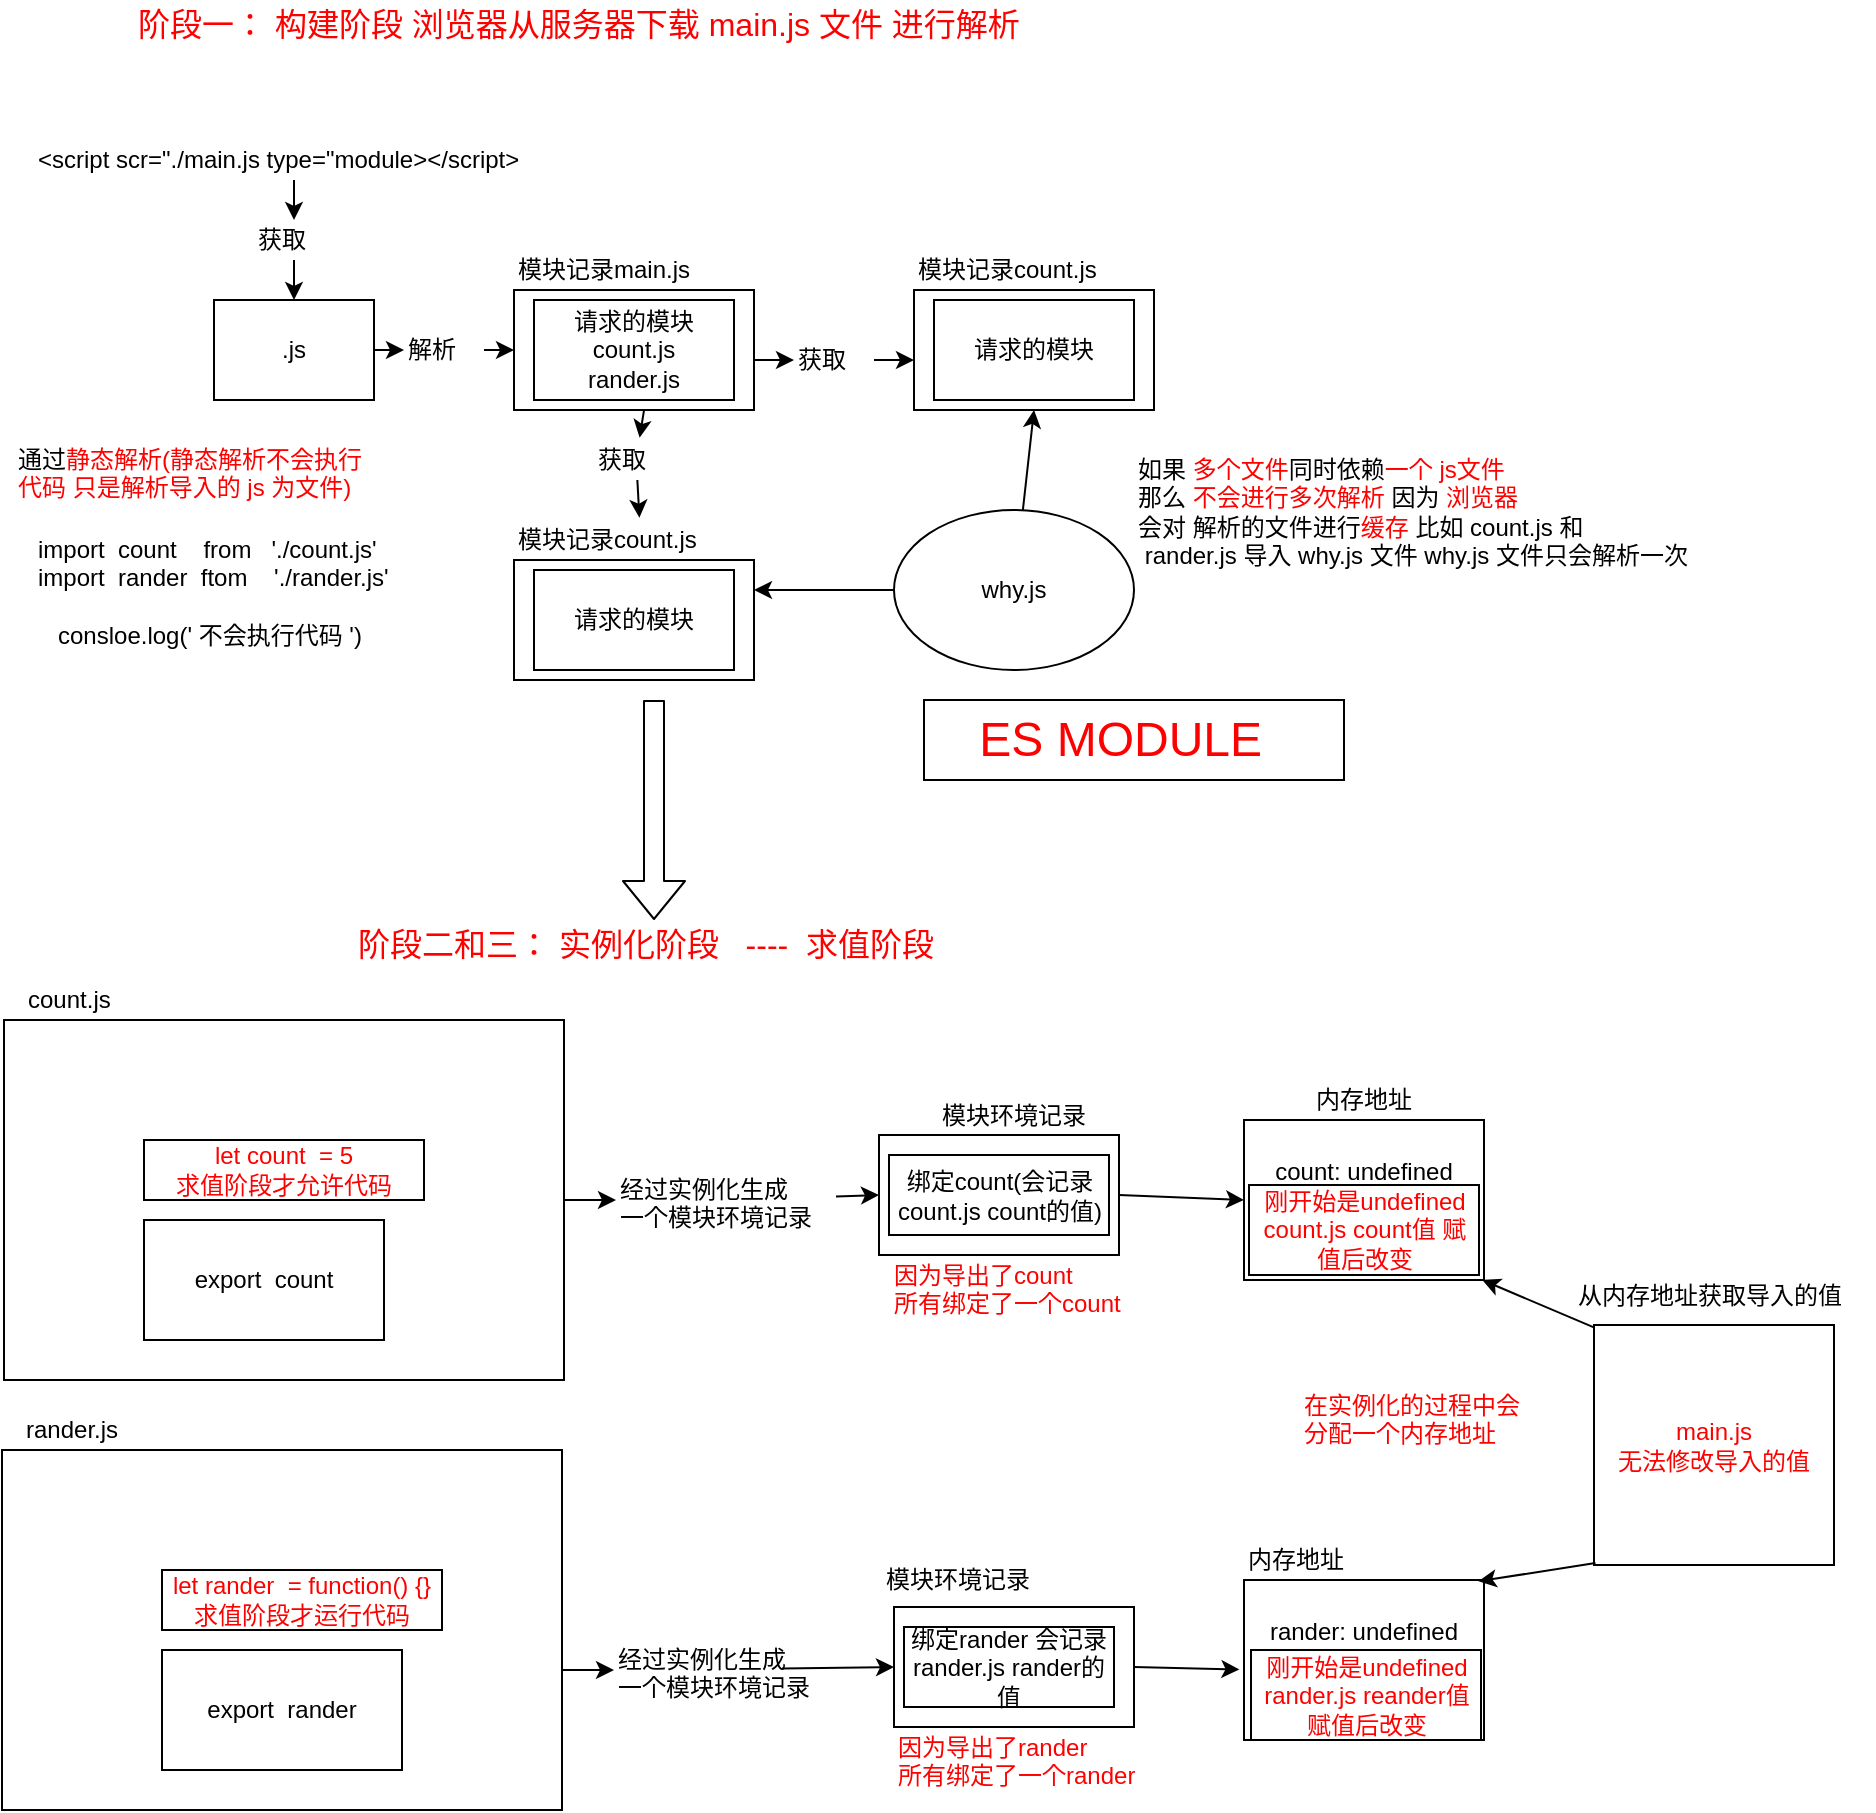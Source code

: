<mxfile version="12.2.4" pages="1"><diagram id="F37eJfb6l-mOna4TZYk9" name="Page-1"><mxGraphModel dx="976" dy="1236" grid="1" gridSize="10" guides="1" tooltips="1" connect="1" arrows="1" fold="1" page="1" pageScale="1" pageWidth="1169" pageHeight="827" math="0" shadow="0"><root><mxCell id="0"/><mxCell id="1" parent="0"/><mxCell id="2" value="" style="rounded=0;whiteSpace=wrap;html=1;" parent="1" vertex="1"><mxGeometry x="15" y="120" width="280" height="180" as="geometry"/></mxCell><mxCell id="3" value="" style="rounded=0;whiteSpace=wrap;html=1;" parent="1" vertex="1"><mxGeometry x="14" y="335" width="280" height="180" as="geometry"/></mxCell><mxCell id="4" value="count.js" style="text;html=1;resizable=0;points=[];autosize=1;align=left;verticalAlign=top;spacingTop=-4;" parent="1" vertex="1"><mxGeometry x="25" y="100" width="60" height="20" as="geometry"/></mxCell><mxCell id="5" value="rander.js" style="text;html=1;resizable=0;points=[];autosize=1;align=left;verticalAlign=top;spacingTop=-4;" parent="1" vertex="1"><mxGeometry x="24" y="315" width="60" height="20" as="geometry"/></mxCell><mxCell id="6" value="&lt;font color=&quot;#ff0000&quot; style=&quot;font-size: 24px&quot;&gt;ES MODULE&amp;nbsp;&amp;nbsp;&lt;/font&gt;" style="rounded=0;whiteSpace=wrap;html=1;" parent="1" vertex="1"><mxGeometry x="475" y="-40" width="210" height="40" as="geometry"/></mxCell><mxCell id="7" value="&lt;font style=&quot;font-size: 16px&quot; color=&quot;#ff0000&quot;&gt;阶段一： 构建阶段 浏览器从服务器下载 main.js 文件 进行解析&lt;/font&gt;" style="text;html=1;resizable=0;points=[];autosize=1;align=left;verticalAlign=top;spacingTop=-4;" parent="1" vertex="1"><mxGeometry x="80" y="-390" width="460" height="20" as="geometry"/></mxCell><mxCell id="10" value="&amp;lt;script scr=&quot;./main.js type=&quot;module&amp;gt;&amp;lt;/script&amp;gt;" style="text;html=1;resizable=0;points=[];autosize=1;align=left;verticalAlign=top;spacingTop=-4;" parent="1" vertex="1"><mxGeometry x="30" y="-320" width="260" height="20" as="geometry"/></mxCell><mxCell id="12" value=".js" style="rounded=0;whiteSpace=wrap;html=1;" parent="1" vertex="1"><mxGeometry x="120" y="-240" width="80" height="50" as="geometry"/></mxCell><mxCell id="13" value="" style="endArrow=classic;html=1;entryX=0.5;entryY=0;entryDx=0;entryDy=0;" parent="1" source="11" target="12" edge="1"><mxGeometry width="50" height="50" relative="1" as="geometry"><mxPoint x="290" y="-80" as="sourcePoint"/><mxPoint x="340" y="-130" as="targetPoint"/></mxGeometry></mxCell><mxCell id="11" value="获取" style="text;html=1;resizable=0;points=[];autosize=1;align=left;verticalAlign=top;spacingTop=-4;" parent="1" vertex="1"><mxGeometry x="140" y="-280" width="40" height="20" as="geometry"/></mxCell><mxCell id="14" value="" style="endArrow=classic;html=1;entryX=0.5;entryY=0;entryDx=0;entryDy=0;" parent="1" source="10" target="11" edge="1"><mxGeometry width="50" height="50" relative="1" as="geometry"><mxPoint x="160.0" y="-300" as="sourcePoint"/><mxPoint x="160.0" y="-240" as="targetPoint"/></mxGeometry></mxCell><mxCell id="15" value="" style="endArrow=classic;html=1;exitX=1;exitY=0.5;exitDx=0;exitDy=0;" parent="1" source="21" edge="1"><mxGeometry width="50" height="50" relative="1" as="geometry"><mxPoint x="210" y="-180" as="sourcePoint"/><mxPoint x="270" y="-215" as="targetPoint"/></mxGeometry></mxCell><mxCell id="16" value="" style="rounded=0;whiteSpace=wrap;html=1;" parent="1" vertex="1"><mxGeometry x="270" y="-245" width="120" height="60" as="geometry"/></mxCell><mxCell id="17" value="模块记录main.js" style="text;html=1;resizable=0;points=[];autosize=1;align=left;verticalAlign=top;spacingTop=-4;" parent="1" vertex="1"><mxGeometry x="270" y="-265" width="100" height="20" as="geometry"/></mxCell><mxCell id="19" value="请求的模块&lt;br&gt;count.js&lt;br&gt;rander.js" style="rounded=0;whiteSpace=wrap;html=1;" parent="1" vertex="1"><mxGeometry x="280" y="-240" width="100" height="50" as="geometry"/></mxCell><mxCell id="20" value="" style="endArrow=classic;html=1;" parent="1" source="24" edge="1"><mxGeometry width="50" height="50" relative="1" as="geometry"><mxPoint x="390" y="-210" as="sourcePoint"/><mxPoint x="470" y="-210" as="targetPoint"/></mxGeometry></mxCell><mxCell id="21" value="解析" style="text;html=1;resizable=0;points=[];autosize=1;align=left;verticalAlign=top;spacingTop=-4;" parent="1" vertex="1"><mxGeometry x="215" y="-225" width="40" height="20" as="geometry"/></mxCell><mxCell id="23" value="" style="endArrow=classic;html=1;exitX=1;exitY=0.5;exitDx=0;exitDy=0;" parent="1" source="12" target="21" edge="1"><mxGeometry width="50" height="50" relative="1" as="geometry"><mxPoint x="200" y="-215" as="sourcePoint"/><mxPoint x="270" y="-215" as="targetPoint"/></mxGeometry></mxCell><mxCell id="24" value="获取" style="text;html=1;resizable=0;points=[];autosize=1;align=left;verticalAlign=top;spacingTop=-4;" parent="1" vertex="1"><mxGeometry x="410" y="-220" width="40" height="20" as="geometry"/></mxCell><mxCell id="25" value="" style="endArrow=classic;html=1;" parent="1" target="24" edge="1"><mxGeometry width="50" height="50" relative="1" as="geometry"><mxPoint x="390" y="-210" as="sourcePoint"/><mxPoint x="470" y="-210" as="targetPoint"/></mxGeometry></mxCell><mxCell id="26" value="" style="rounded=0;whiteSpace=wrap;html=1;" parent="1" vertex="1"><mxGeometry x="470" y="-245" width="120" height="60" as="geometry"/></mxCell><mxCell id="27" value="模块记录count.js" style="text;html=1;resizable=0;points=[];autosize=1;align=left;verticalAlign=top;spacingTop=-4;" parent="1" vertex="1"><mxGeometry x="470" y="-265" width="110" height="20" as="geometry"/></mxCell><mxCell id="28" value="请求的模块" style="rounded=0;whiteSpace=wrap;html=1;" parent="1" vertex="1"><mxGeometry x="480" y="-240" width="100" height="50" as="geometry"/></mxCell><mxCell id="29" value="" style="rounded=0;whiteSpace=wrap;html=1;" parent="1" vertex="1"><mxGeometry x="270" y="-110" width="120" height="60" as="geometry"/></mxCell><mxCell id="30" value="请求的模块" style="rounded=0;whiteSpace=wrap;html=1;" parent="1" vertex="1"><mxGeometry x="280" y="-105" width="100" height="50" as="geometry"/></mxCell><mxCell id="31" value="模块记录count.js" style="text;html=1;resizable=0;points=[];autosize=1;align=left;verticalAlign=top;spacingTop=-4;" parent="1" vertex="1"><mxGeometry x="270" y="-130" width="110" height="20" as="geometry"/></mxCell><mxCell id="32" value="" style="endArrow=classic;html=1;entryX=0.57;entryY=-0.057;entryDx=0;entryDy=0;entryPerimeter=0;exitX=0.542;exitY=0.999;exitDx=0;exitDy=0;exitPerimeter=0;" parent="1" source="34" target="31" edge="1"><mxGeometry width="50" height="50" relative="1" as="geometry"><mxPoint x="310" y="-120" as="sourcePoint"/><mxPoint x="360" y="-170" as="targetPoint"/></mxGeometry></mxCell><mxCell id="34" value="获取" style="text;html=1;resizable=0;points=[];autosize=1;align=left;verticalAlign=top;spacingTop=-4;" parent="1" vertex="1"><mxGeometry x="310" y="-170" width="40" height="20" as="geometry"/></mxCell><mxCell id="35" value="" style="endArrow=classic;html=1;entryX=0.57;entryY=-0.057;entryDx=0;entryDy=0;entryPerimeter=0;exitX=0.542;exitY=0.999;exitDx=0;exitDy=0;exitPerimeter=0;" parent="1" source="16" target="34" edge="1"><mxGeometry width="50" height="50" relative="1" as="geometry"><mxPoint x="335.04" y="-185.06" as="sourcePoint"/><mxPoint x="332.7" y="-131.14" as="targetPoint"/></mxGeometry></mxCell><mxCell id="38" value="" style="shape=flexArrow;endArrow=classic;html=1;" parent="1" edge="1"><mxGeometry width="50" height="50" relative="1" as="geometry"><mxPoint x="340" y="-40" as="sourcePoint"/><mxPoint x="340" y="70" as="targetPoint"/></mxGeometry></mxCell><mxCell id="39" value="通过&lt;font color=&quot;#ff0000&quot;&gt;静态解析(静态解析不会执行&lt;br&gt;代码 只是解析导入的 js 为文件)&lt;/font&gt;&lt;br&gt;&lt;br&gt;" style="text;html=1;resizable=0;points=[];autosize=1;align=left;verticalAlign=top;spacingTop=-4;" parent="1" vertex="1"><mxGeometry x="20" y="-170" width="190" height="40" as="geometry"/></mxCell><mxCell id="42" value="import&amp;nbsp; count&amp;nbsp; &amp;nbsp; from&amp;nbsp; &amp;nbsp;'./count.js'&amp;nbsp;&lt;br&gt;import&amp;nbsp; rander&amp;nbsp; ftom&amp;nbsp; &amp;nbsp; './rander.js'&lt;br&gt;&amp;nbsp;&lt;br&gt;&amp;nbsp; &amp;nbsp;consloe.log(' 不会执行代码 ')&lt;br&gt;" style="text;html=1;resizable=0;points=[];autosize=1;align=left;verticalAlign=top;spacingTop=-4;" parent="1" vertex="1"><mxGeometry x="30" y="-125" width="190" height="60" as="geometry"/></mxCell><mxCell id="43" value="如果&amp;nbsp;&lt;font color=&quot;#ff0000&quot;&gt;多个文件&lt;/font&gt;同时依赖&lt;font color=&quot;#ff0000&quot;&gt;一个 js文件&lt;/font&gt;&lt;br&gt;那么 &lt;font color=&quot;#ff0000&quot;&gt;不会进行多次解析&lt;/font&gt; 因为 &lt;font color=&quot;#ff0000&quot;&gt;浏览器&lt;/font&gt;&lt;br&gt;会对 解析的文件进行&lt;font color=&quot;#ff0000&quot;&gt;缓存 &lt;/font&gt;比如 count.js 和&lt;br&gt;&lt;font color=&quot;#ff0000&quot;&gt;&amp;nbsp;&lt;/font&gt;rander.js 导入 why.js 文件 why.js 文件只会解析一次&lt;br&gt;&lt;br&gt;" style="text;html=1;resizable=0;points=[];autosize=1;align=left;verticalAlign=top;spacingTop=-4;" parent="1" vertex="1"><mxGeometry x="580" y="-165" width="290" height="70" as="geometry"/></mxCell><mxCell id="44" value="why.js" style="ellipse;whiteSpace=wrap;html=1;" parent="1" vertex="1"><mxGeometry x="460" y="-135" width="120" height="80" as="geometry"/></mxCell><mxCell id="46" value="" style="endArrow=classic;html=1;entryX=0.5;entryY=1;entryDx=0;entryDy=0;" parent="1" source="44" target="26" edge="1"><mxGeometry width="50" height="50" relative="1" as="geometry"><mxPoint x="440" y="30" as="sourcePoint"/><mxPoint x="490" y="-20" as="targetPoint"/></mxGeometry></mxCell><mxCell id="47" value="" style="endArrow=classic;html=1;exitX=0;exitY=0.5;exitDx=0;exitDy=0;entryX=1;entryY=0.25;entryDx=0;entryDy=0;" parent="1" source="44" target="29" edge="1"><mxGeometry width="50" height="50" relative="1" as="geometry"><mxPoint x="410" y="20" as="sourcePoint"/><mxPoint x="460" y="-30" as="targetPoint"/></mxGeometry></mxCell><mxCell id="48" value="&lt;font style=&quot;font-size: 16px&quot; color=&quot;#ff0000&quot;&gt;阶段二和三： 实例化阶段&amp;nbsp; &amp;nbsp;----&amp;nbsp; 求值阶段&lt;/font&gt;" style="text;html=1;resizable=0;points=[];autosize=1;align=left;verticalAlign=top;spacingTop=-4;" parent="1" vertex="1"><mxGeometry x="190" y="70" width="300" height="20" as="geometry"/></mxCell><mxCell id="50" value="&lt;font color=&quot;#ff0000&quot;&gt;let count&amp;nbsp; = 5&lt;br&gt;求值阶段才允许代码&lt;/font&gt;" style="rounded=0;whiteSpace=wrap;html=1;" parent="1" vertex="1"><mxGeometry x="85" y="180" width="140" height="30" as="geometry"/></mxCell><mxCell id="51" value="export&amp;nbsp; count" style="rounded=0;whiteSpace=wrap;html=1;" parent="1" vertex="1"><mxGeometry x="85" y="220" width="120" height="60" as="geometry"/></mxCell><mxCell id="52" value="export&amp;nbsp; rander" style="rounded=0;whiteSpace=wrap;html=1;" parent="1" vertex="1"><mxGeometry x="94" y="435" width="120" height="60" as="geometry"/></mxCell><mxCell id="55" value="&lt;font color=&quot;#ff0000&quot;&gt;let rander&amp;nbsp; = function() {}&lt;br&gt;求值阶段才运行代码&lt;/font&gt;" style="rounded=0;whiteSpace=wrap;html=1;" parent="1" vertex="1"><mxGeometry x="94" y="395" width="140" height="30" as="geometry"/></mxCell><mxCell id="56" value="" style="endArrow=classic;html=1;entryX=0;entryY=0.5;entryDx=0;entryDy=0;" parent="1" source="57" target="61" edge="1"><mxGeometry width="50" height="50" relative="1" as="geometry"><mxPoint x="331" y="230" as="sourcePoint"/><mxPoint x="481" y="207" as="targetPoint"/></mxGeometry></mxCell><mxCell id="57" value="经过实例化生成&lt;br&gt;一个模块环境记录" style="text;html=1;resizable=0;points=[];autosize=1;align=left;verticalAlign=top;spacingTop=-4;" parent="1" vertex="1"><mxGeometry x="321" y="195" width="110" height="30" as="geometry"/></mxCell><mxCell id="60" value="" style="endArrow=classic;html=1;" parent="1" source="2" target="57" edge="1"><mxGeometry width="50" height="50" relative="1" as="geometry"><mxPoint x="295" y="208.833" as="sourcePoint"/><mxPoint x="515" y="207" as="targetPoint"/></mxGeometry></mxCell><mxCell id="61" value="" style="rounded=0;whiteSpace=wrap;html=1;" parent="1" vertex="1"><mxGeometry x="452.5" y="177.5" width="120" height="60" as="geometry"/></mxCell><mxCell id="62" value="" style="endArrow=classic;html=1;entryX=0;entryY=0.5;entryDx=0;entryDy=0;" parent="1" target="65" edge="1"><mxGeometry width="50" height="50" relative="1" as="geometry"><mxPoint x="404" y="444.257" as="sourcePoint"/><mxPoint x="454" y="442" as="targetPoint"/></mxGeometry></mxCell><mxCell id="63" value="经过实例化生成&lt;br&gt;一个模块环境记录" style="text;html=1;resizable=0;points=[];autosize=1;align=left;verticalAlign=top;spacingTop=-4;" parent="1" vertex="1"><mxGeometry x="320" y="430" width="110" height="30" as="geometry"/></mxCell><mxCell id="64" value="" style="endArrow=classic;html=1;" parent="1" target="63" edge="1"><mxGeometry width="50" height="50" relative="1" as="geometry"><mxPoint x="294" y="445" as="sourcePoint"/><mxPoint x="514" y="442" as="targetPoint"/></mxGeometry></mxCell><mxCell id="65" value="" style="rounded=0;whiteSpace=wrap;html=1;" parent="1" vertex="1"><mxGeometry x="460" y="413.5" width="120" height="60" as="geometry"/></mxCell><mxCell id="66" value="模块环境记录" style="text;html=1;resizable=0;points=[];autosize=1;align=left;verticalAlign=top;spacingTop=-4;" parent="1" vertex="1"><mxGeometry x="481.5" y="157.5" width="90" height="20" as="geometry"/></mxCell><mxCell id="67" value="模块环境记录" style="text;html=1;resizable=0;points=[];autosize=1;align=left;verticalAlign=top;spacingTop=-4;" parent="1" vertex="1"><mxGeometry x="454" y="390" width="90" height="20" as="geometry"/></mxCell><mxCell id="68" value="绑定count(会记录count.js count的值)" style="rounded=0;whiteSpace=wrap;html=1;" parent="1" vertex="1"><mxGeometry x="457.5" y="187.5" width="110" height="40" as="geometry"/></mxCell><mxCell id="69" value="绑定rander 会记录rander.js rander的值" style="rounded=0;whiteSpace=wrap;html=1;" parent="1" vertex="1"><mxGeometry x="465" y="423.5" width="105" height="40" as="geometry"/></mxCell><mxCell id="71" value="&lt;font color=&quot;#ff0000&quot;&gt;因为导出了count &lt;br&gt;所有绑定了一个count&lt;/font&gt;" style="text;html=1;resizable=0;points=[];autosize=1;align=left;verticalAlign=top;spacingTop=-4;" parent="1" vertex="1"><mxGeometry x="457.5" y="237.5" width="130" height="30" as="geometry"/></mxCell><mxCell id="73" value="&lt;font color=&quot;#ff0000&quot;&gt;因为导出了rander&lt;br&gt;所有绑定了一个rander&lt;/font&gt;" style="text;html=1;resizable=0;points=[];autosize=1;align=left;verticalAlign=top;spacingTop=-4;" parent="1" vertex="1"><mxGeometry x="460" y="473.5" width="130" height="30" as="geometry"/></mxCell><mxCell id="74" value="" style="endArrow=classic;html=1;exitX=1;exitY=0.5;exitDx=0;exitDy=0;entryX=0;entryY=0.5;entryDx=0;entryDy=0;" parent="1" source="61" target="78" edge="1"><mxGeometry width="50" height="50" relative="1" as="geometry"><mxPoint x="610" y="210" as="sourcePoint"/><mxPoint x="691" y="210" as="targetPoint"/></mxGeometry></mxCell><mxCell id="76" value="" style="endArrow=classic;html=1;exitX=1;exitY=0.5;exitDx=0;exitDy=0;entryX=-0.019;entryY=0.559;entryDx=0;entryDy=0;entryPerimeter=0;" parent="1" source="65" target="79" edge="1"><mxGeometry width="50" height="50" relative="1" as="geometry"><mxPoint x="610" y="444" as="sourcePoint"/><mxPoint x="690" y="444" as="targetPoint"/></mxGeometry></mxCell><mxCell id="77" value="&lt;font color=&quot;#ff0000&quot;&gt;在实例化的过程中会&lt;br&gt;分配一个内存地址&amp;nbsp;&lt;/font&gt;" style="text;html=1;resizable=0;points=[];autosize=1;align=left;verticalAlign=top;spacingTop=-4;" parent="1" vertex="1"><mxGeometry x="662.5" y="302.5" width="120" height="30" as="geometry"/></mxCell><mxCell id="78" value="count: undefined&lt;br&gt;&lt;br&gt;&lt;br&gt;" style="rounded=0;whiteSpace=wrap;html=1;" parent="1" vertex="1"><mxGeometry x="635" y="170" width="120" height="80" as="geometry"/></mxCell><mxCell id="79" value="rander: undefined&lt;br&gt;&lt;br&gt;&lt;br&gt;" style="rounded=0;whiteSpace=wrap;html=1;" parent="1" vertex="1"><mxGeometry x="635" y="400" width="120" height="80" as="geometry"/></mxCell><mxCell id="80" value="内存地址" style="text;html=1;resizable=0;points=[];autosize=1;align=left;verticalAlign=top;spacingTop=-4;" parent="1" vertex="1"><mxGeometry x="635" y="380" width="60" height="20" as="geometry"/></mxCell><mxCell id="81" value="内存地址" style="text;html=1;resizable=0;points=[];autosize=1;align=left;verticalAlign=top;spacingTop=-4;" parent="1" vertex="1"><mxGeometry x="669" y="150" width="60" height="20" as="geometry"/></mxCell><mxCell id="83" value="&lt;font color=&quot;#ff0000&quot;&gt;刚开始是undefined&lt;br&gt;rander.js reander值 赋值后改变&lt;/font&gt;" style="rounded=0;whiteSpace=wrap;html=1;" parent="1" vertex="1"><mxGeometry x="638.5" y="435" width="115" height="45" as="geometry"/></mxCell><mxCell id="84" value="&lt;font color=&quot;#ff0000&quot;&gt;刚开始是undefined&lt;br&gt;count.js count值 赋值后改变&lt;/font&gt;" style="rounded=0;whiteSpace=wrap;html=1;" parent="1" vertex="1"><mxGeometry x="637.5" y="202.5" width="115" height="45" as="geometry"/></mxCell><mxCell id="85" value="&lt;font color=&quot;#ff0000&quot;&gt;main.js&lt;br&gt;无法修改导入的值&lt;/font&gt;" style="rounded=0;whiteSpace=wrap;html=1;" parent="1" vertex="1"><mxGeometry x="810" y="272.5" width="120" height="120" as="geometry"/></mxCell><mxCell id="86" value="" style="endArrow=classic;html=1;entryX=0.977;entryY=0.008;entryDx=0;entryDy=0;entryPerimeter=0;exitX=0.006;exitY=0.992;exitDx=0;exitDy=0;exitPerimeter=0;" parent="1" source="85" target="79" edge="1"><mxGeometry width="50" height="50" relative="1" as="geometry"><mxPoint x="860" y="390" as="sourcePoint"/><mxPoint x="816.5" y="292.5" as="targetPoint"/></mxGeometry></mxCell><mxCell id="87" value="" style="endArrow=classic;html=1;exitX=-0.003;exitY=0.009;exitDx=0;exitDy=0;exitPerimeter=0;entryX=0.993;entryY=1;entryDx=0;entryDy=0;entryPerimeter=0;" parent="1" source="85" target="78" edge="1"><mxGeometry width="50" height="50" relative="1" as="geometry"><mxPoint x="768.5" y="335" as="sourcePoint"/><mxPoint x="780.18" y="245.16" as="targetPoint"/></mxGeometry></mxCell><mxCell id="88" value="从内存地址获取导入的值" style="text;html=1;resizable=0;points=[];autosize=1;align=left;verticalAlign=top;spacingTop=-4;" parent="1" vertex="1"><mxGeometry x="800" y="247.5" width="150" height="20" as="geometry"/></mxCell></root></mxGraphModel></diagram></mxfile>